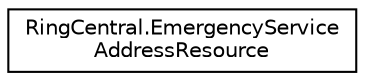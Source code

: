 digraph "Graphical Class Hierarchy"
{
 // LATEX_PDF_SIZE
  edge [fontname="Helvetica",fontsize="10",labelfontname="Helvetica",labelfontsize="10"];
  node [fontname="Helvetica",fontsize="10",shape=record];
  rankdir="LR";
  Node0 [label="RingCentral.EmergencyService\lAddressResource",height=0.2,width=0.4,color="black", fillcolor="white", style="filled",URL="$classRingCentral_1_1EmergencyServiceAddressResource.html",tooltip="Address for emergency cases. The same emergency address is assigned to all the numbers of one device"];
}
